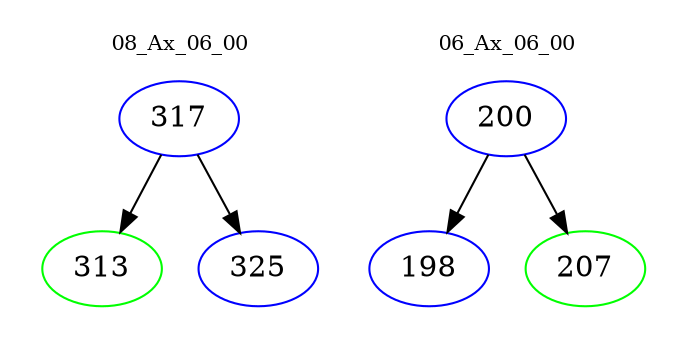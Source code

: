digraph{
subgraph cluster_0 {
color = white
label = "08_Ax_06_00";
fontsize=10;
T0_317 [label="317", color="blue"]
T0_317 -> T0_313 [color="black"]
T0_313 [label="313", color="green"]
T0_317 -> T0_325 [color="black"]
T0_325 [label="325", color="blue"]
}
subgraph cluster_1 {
color = white
label = "06_Ax_06_00";
fontsize=10;
T1_200 [label="200", color="blue"]
T1_200 -> T1_198 [color="black"]
T1_198 [label="198", color="blue"]
T1_200 -> T1_207 [color="black"]
T1_207 [label="207", color="green"]
}
}
